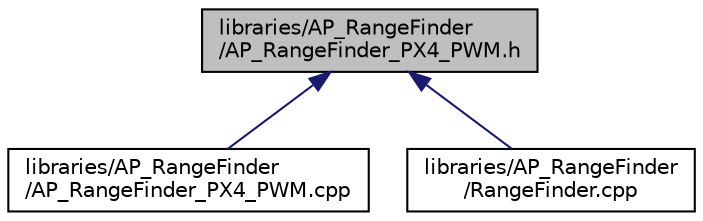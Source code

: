 digraph "libraries/AP_RangeFinder/AP_RangeFinder_PX4_PWM.h"
{
 // INTERACTIVE_SVG=YES
  edge [fontname="Helvetica",fontsize="10",labelfontname="Helvetica",labelfontsize="10"];
  node [fontname="Helvetica",fontsize="10",shape=record];
  Node1 [label="libraries/AP_RangeFinder\l/AP_RangeFinder_PX4_PWM.h",height=0.2,width=0.4,color="black", fillcolor="grey75", style="filled" fontcolor="black"];
  Node1 -> Node2 [dir="back",color="midnightblue",fontsize="10",style="solid",fontname="Helvetica"];
  Node2 [label="libraries/AP_RangeFinder\l/AP_RangeFinder_PX4_PWM.cpp",height=0.2,width=0.4,color="black", fillcolor="white", style="filled",URL="$AP__RangeFinder__PX4__PWM_8cpp.html"];
  Node1 -> Node3 [dir="back",color="midnightblue",fontsize="10",style="solid",fontname="Helvetica"];
  Node3 [label="libraries/AP_RangeFinder\l/RangeFinder.cpp",height=0.2,width=0.4,color="black", fillcolor="white", style="filled",URL="$RangeFinder_8cpp.html"];
}
